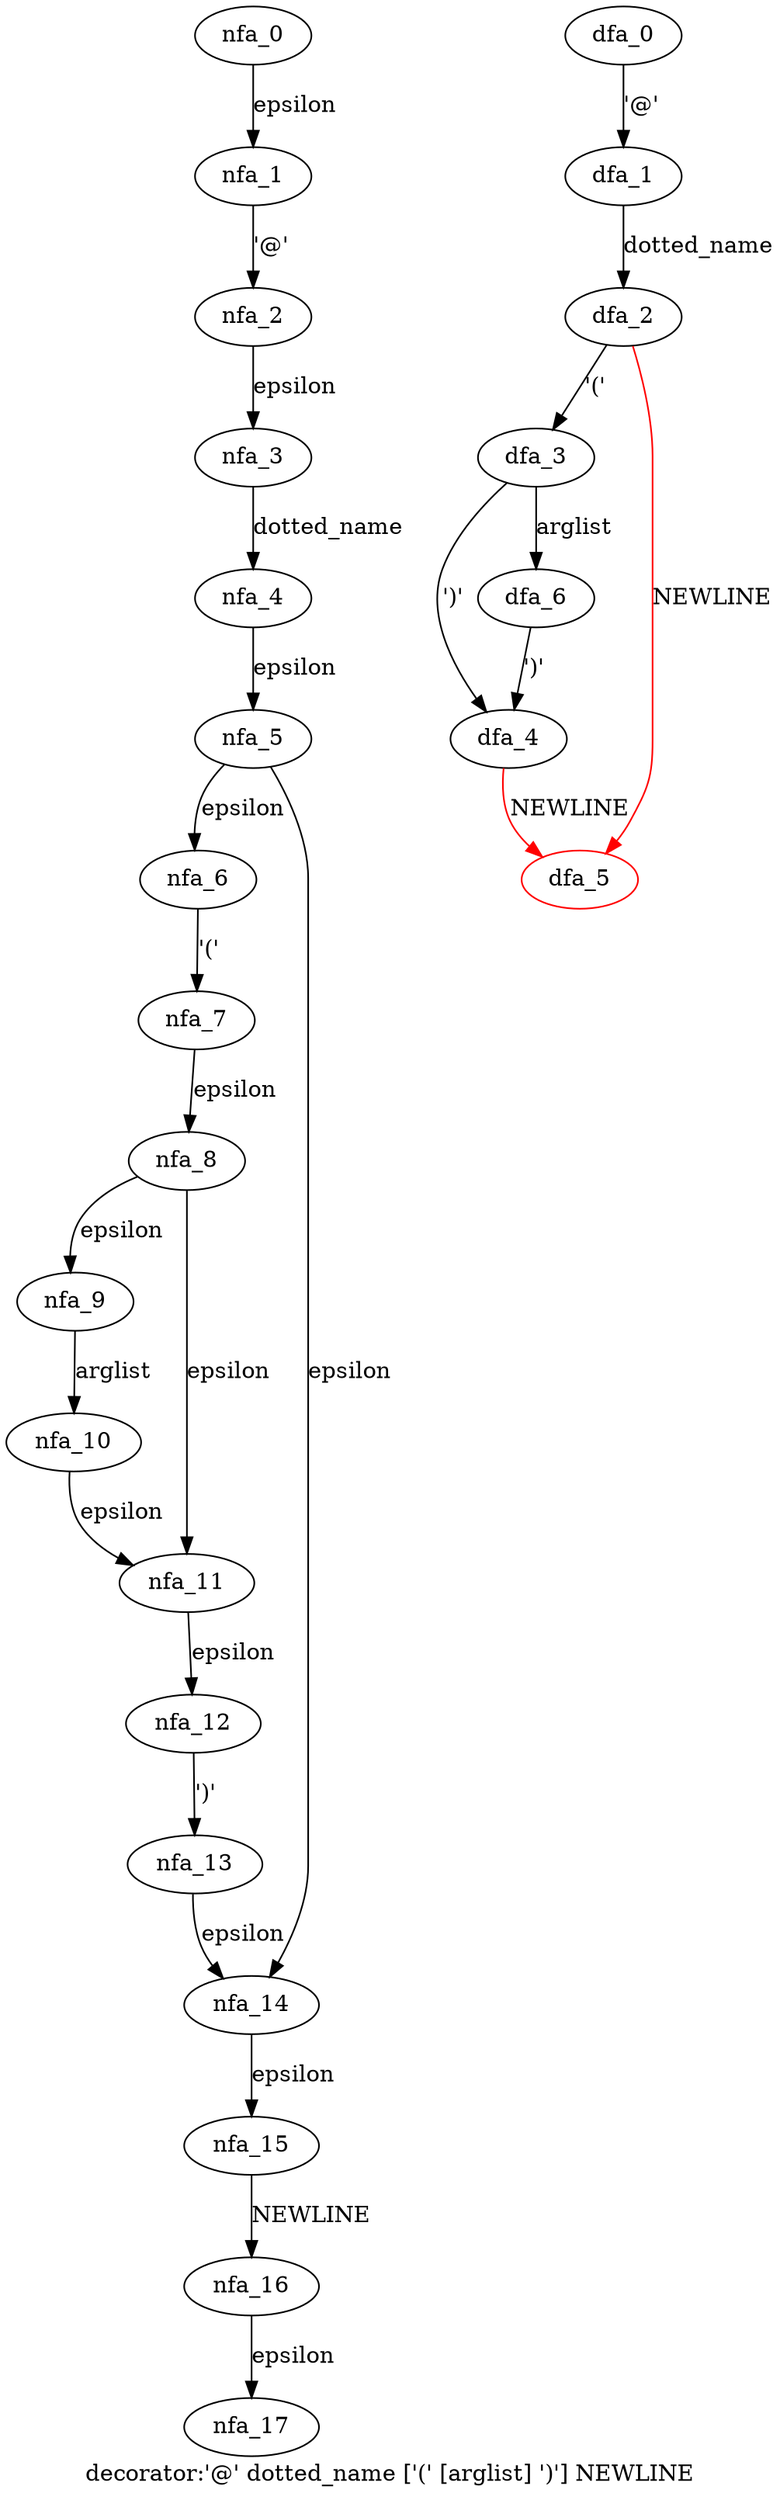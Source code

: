 digraph decorator {
 graph[label="decorator:'@' dotted_name ['(' [arglist] ')'] NEWLINE"]
 subgraph decorator_nfa {
  nfa_0->nfa_1[label="epsilon"]
  nfa_1->nfa_2[label="'@'"]
  nfa_2->nfa_3[label="epsilon"]
  nfa_3->nfa_4[label="dotted_name"]
  nfa_4->nfa_5[label="epsilon"]
  nfa_5->nfa_6[label="epsilon"]
  nfa_6->nfa_7[label="'('"]
  nfa_7->nfa_8[label="epsilon"]
  nfa_8->nfa_9[label="epsilon"]
  nfa_9->nfa_10[label="arglist"]
  nfa_10->nfa_11[label="epsilon"]
  nfa_11->nfa_12[label="epsilon"]
  nfa_12->nfa_13[label="')'"]
  nfa_13->nfa_14[label="epsilon"]
  nfa_14->nfa_15[label="epsilon"]
  nfa_15->nfa_16[label="NEWLINE"]
  nfa_16->nfa_17[label="epsilon"]
  nfa_8->nfa_11[label="epsilon"]
  nfa_5->nfa_14[label="epsilon"]
  }
 subgraph decorator_dfa {
  dfa_0->dfa_1[label="'@'"]
  dfa_1->dfa_2[label="dotted_name"]
  dfa_2->dfa_3[label="'('"]
  dfa_3->dfa_4[label="')'"]
  dfa_4->dfa_5[label="NEWLINE",color=red]
  dfa_3->dfa_6[label="arglist"]
  dfa_6->dfa_4[label="')'"]
  dfa_2->dfa_5[label="NEWLINE",color=red]
  dfa_5[color=red]
  }
}
